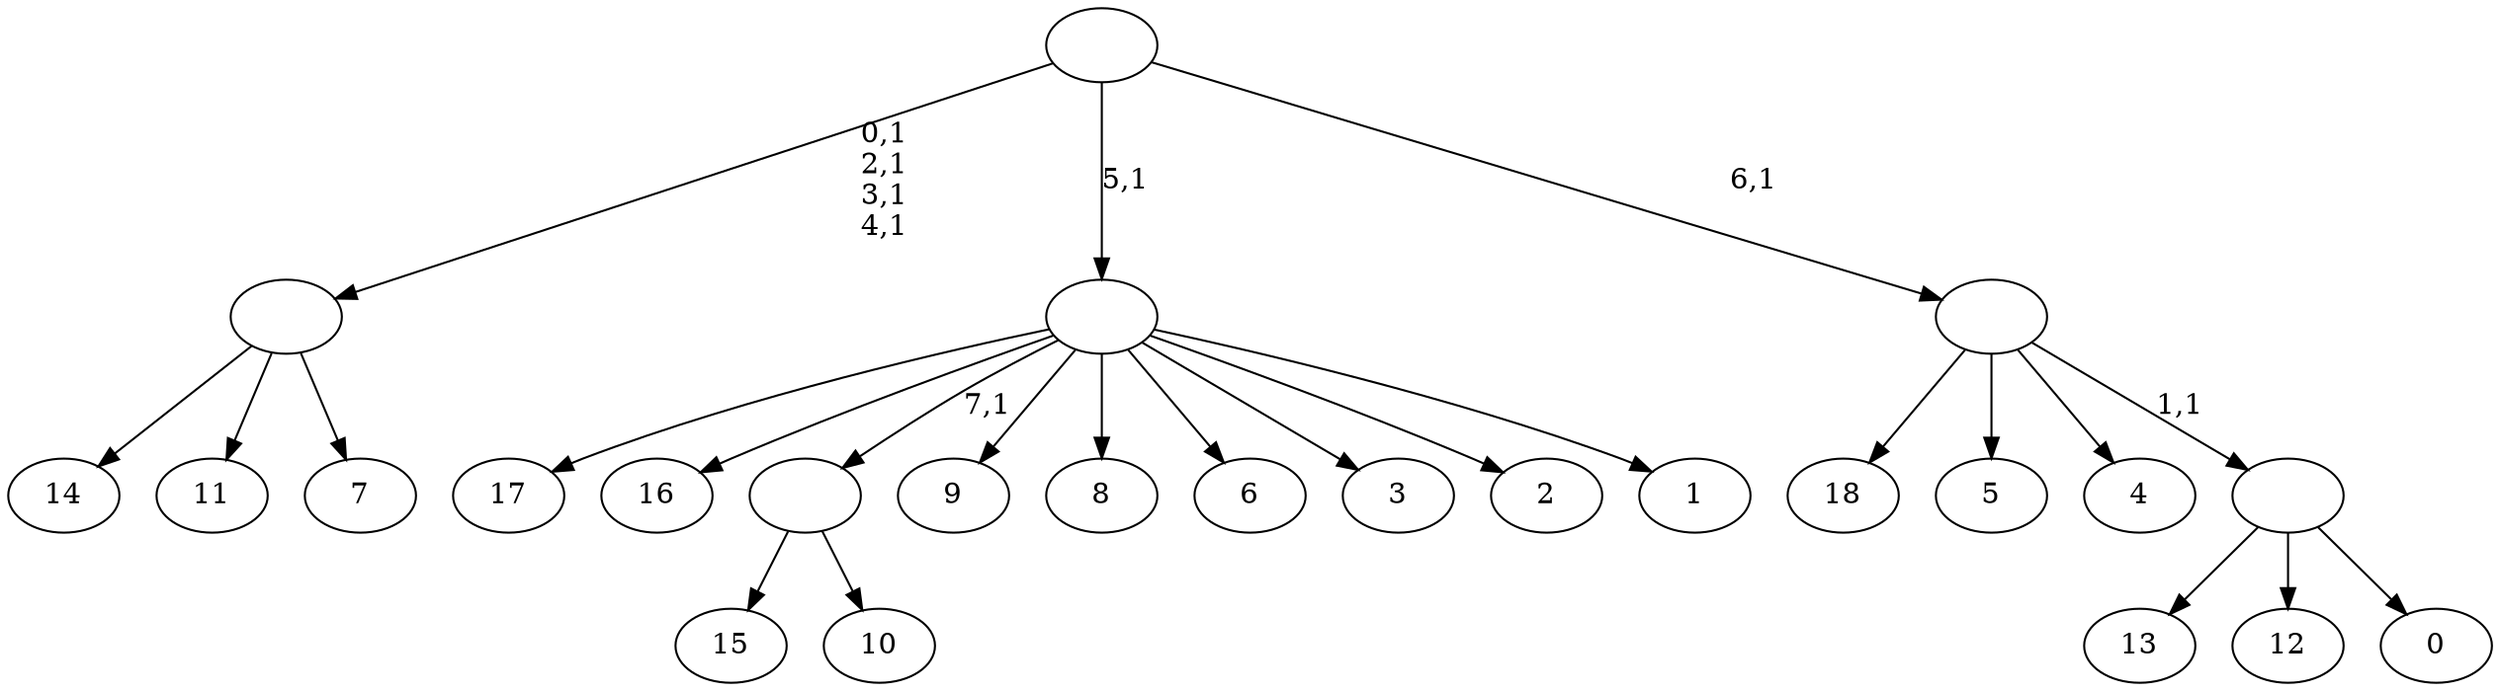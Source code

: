 digraph T {
	27 [label="18"]
	26 [label="17"]
	25 [label="16"]
	24 [label="15"]
	23 [label="14"]
	22 [label="13"]
	21 [label="12"]
	20 [label="11"]
	19 [label="10"]
	18 [label=""]
	17 [label="9"]
	16 [label="8"]
	15 [label="7"]
	14 [label=""]
	10 [label="6"]
	9 [label="5"]
	8 [label="4"]
	7 [label="3"]
	6 [label="2"]
	5 [label="1"]
	4 [label=""]
	3 [label="0"]
	2 [label=""]
	1 [label=""]
	0 [label=""]
	18 -> 24 [label=""]
	18 -> 19 [label=""]
	14 -> 23 [label=""]
	14 -> 20 [label=""]
	14 -> 15 [label=""]
	4 -> 26 [label=""]
	4 -> 25 [label=""]
	4 -> 18 [label="7,1"]
	4 -> 17 [label=""]
	4 -> 16 [label=""]
	4 -> 10 [label=""]
	4 -> 7 [label=""]
	4 -> 6 [label=""]
	4 -> 5 [label=""]
	2 -> 22 [label=""]
	2 -> 21 [label=""]
	2 -> 3 [label=""]
	1 -> 27 [label=""]
	1 -> 9 [label=""]
	1 -> 8 [label=""]
	1 -> 2 [label="1,1"]
	0 -> 14 [label="0,1\n2,1\n3,1\n4,1"]
	0 -> 4 [label="5,1"]
	0 -> 1 [label="6,1"]
}
